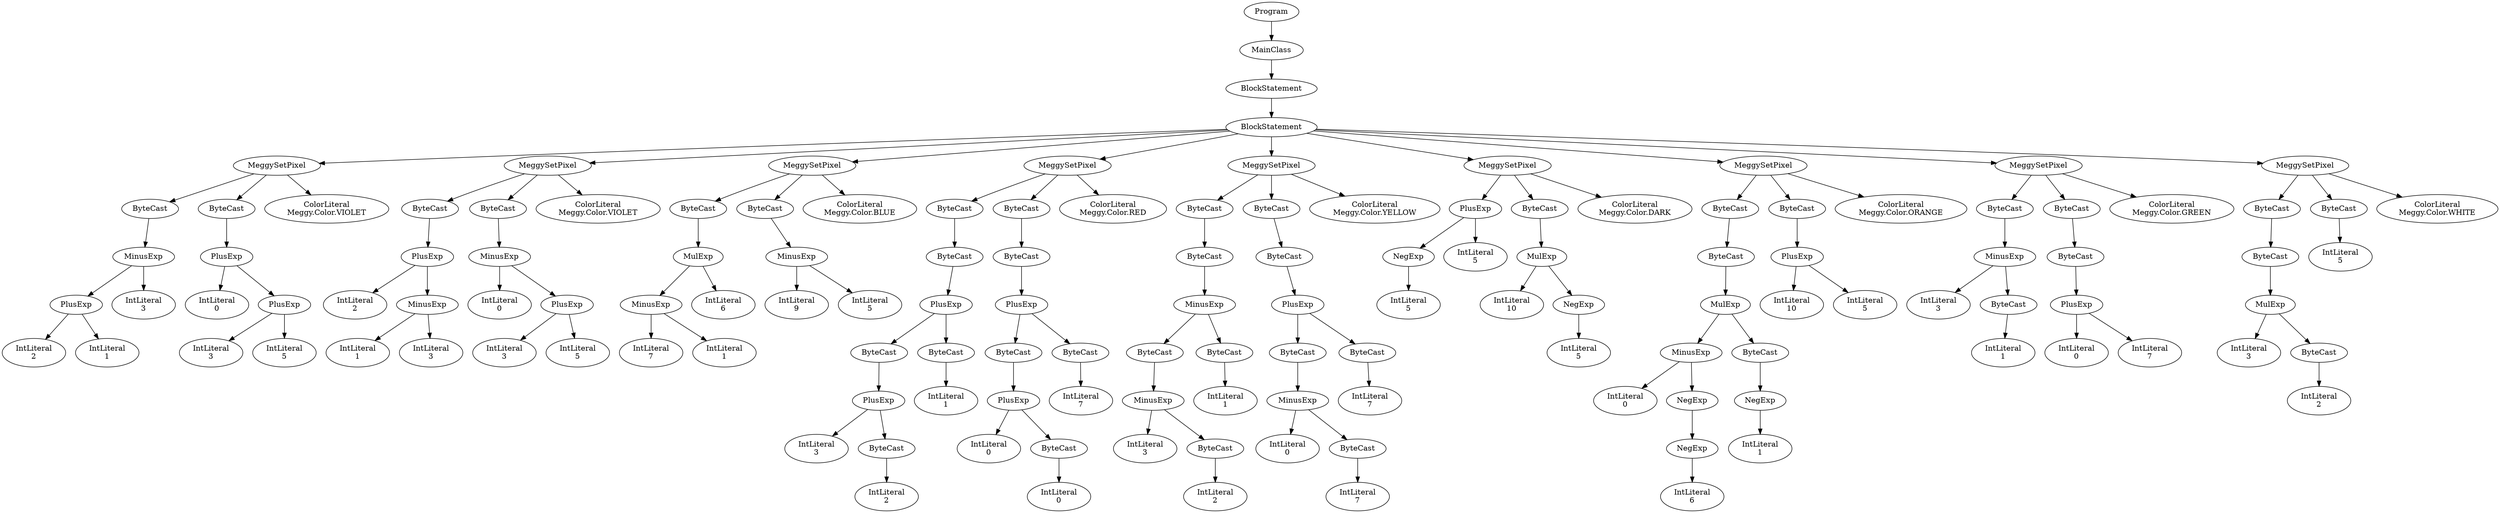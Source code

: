 digraph ASTGraph {
0 [ label="Program" ];
1 [ label="MainClass" ];
0 -> 1
2 [ label="BlockStatement" ];
1 -> 2
3 [ label="BlockStatement" ];
2 -> 3
4 [ label="MeggySetPixel" ];
3 -> 4
5 [ label="ByteCast" ];
4 -> 5
6 [ label="MinusExp" ];
5 -> 6
7 [ label="PlusExp" ];
6 -> 7
8 [ label="IntLiteral\n2" ];
7 -> 8
9 [ label="IntLiteral\n1" ];
7 -> 9
10 [ label="IntLiteral\n3" ];
6 -> 10
11 [ label="ByteCast" ];
4 -> 11
12 [ label="PlusExp" ];
11 -> 12
13 [ label="IntLiteral\n0" ];
12 -> 13
14 [ label="PlusExp" ];
12 -> 14
15 [ label="IntLiteral\n3" ];
14 -> 15
16 [ label="IntLiteral\n5" ];
14 -> 16
17 [ label="ColorLiteral\nMeggy.Color.VIOLET" ];
4 -> 17
18 [ label="MeggySetPixel" ];
3 -> 18
19 [ label="ByteCast" ];
18 -> 19
20 [ label="PlusExp" ];
19 -> 20
21 [ label="IntLiteral\n2" ];
20 -> 21
22 [ label="MinusExp" ];
20 -> 22
23 [ label="IntLiteral\n1" ];
22 -> 23
24 [ label="IntLiteral\n3" ];
22 -> 24
25 [ label="ByteCast" ];
18 -> 25
26 [ label="MinusExp" ];
25 -> 26
27 [ label="IntLiteral\n0" ];
26 -> 27
28 [ label="PlusExp" ];
26 -> 28
29 [ label="IntLiteral\n3" ];
28 -> 29
30 [ label="IntLiteral\n5" ];
28 -> 30
31 [ label="ColorLiteral\nMeggy.Color.VIOLET" ];
18 -> 31
32 [ label="MeggySetPixel" ];
3 -> 32
33 [ label="ByteCast" ];
32 -> 33
34 [ label="MulExp" ];
33 -> 34
35 [ label="MinusExp" ];
34 -> 35
36 [ label="IntLiteral\n7" ];
35 -> 36
37 [ label="IntLiteral\n1" ];
35 -> 37
38 [ label="IntLiteral\n6" ];
34 -> 38
39 [ label="ByteCast" ];
32 -> 39
40 [ label="MinusExp" ];
39 -> 40
41 [ label="IntLiteral\n9" ];
40 -> 41
42 [ label="IntLiteral\n5" ];
40 -> 42
43 [ label="ColorLiteral\nMeggy.Color.BLUE" ];
32 -> 43
44 [ label="MeggySetPixel" ];
3 -> 44
45 [ label="ByteCast" ];
44 -> 45
46 [ label="ByteCast" ];
45 -> 46
47 [ label="PlusExp" ];
46 -> 47
48 [ label="ByteCast" ];
47 -> 48
49 [ label="PlusExp" ];
48 -> 49
50 [ label="IntLiteral\n3" ];
49 -> 50
51 [ label="ByteCast" ];
49 -> 51
52 [ label="IntLiteral\n2" ];
51 -> 52
53 [ label="ByteCast" ];
47 -> 53
54 [ label="IntLiteral\n1" ];
53 -> 54
55 [ label="ByteCast" ];
44 -> 55
56 [ label="ByteCast" ];
55 -> 56
57 [ label="PlusExp" ];
56 -> 57
58 [ label="ByteCast" ];
57 -> 58
59 [ label="PlusExp" ];
58 -> 59
60 [ label="IntLiteral\n0" ];
59 -> 60
61 [ label="ByteCast" ];
59 -> 61
62 [ label="IntLiteral\n0" ];
61 -> 62
63 [ label="ByteCast" ];
57 -> 63
64 [ label="IntLiteral\n7" ];
63 -> 64
65 [ label="ColorLiteral\nMeggy.Color.RED" ];
44 -> 65
66 [ label="MeggySetPixel" ];
3 -> 66
67 [ label="ByteCast" ];
66 -> 67
68 [ label="ByteCast" ];
67 -> 68
69 [ label="MinusExp" ];
68 -> 69
70 [ label="ByteCast" ];
69 -> 70
71 [ label="MinusExp" ];
70 -> 71
72 [ label="IntLiteral\n3" ];
71 -> 72
73 [ label="ByteCast" ];
71 -> 73
74 [ label="IntLiteral\n2" ];
73 -> 74
75 [ label="ByteCast" ];
69 -> 75
76 [ label="IntLiteral\n1" ];
75 -> 76
77 [ label="ByteCast" ];
66 -> 77
78 [ label="ByteCast" ];
77 -> 78
79 [ label="PlusExp" ];
78 -> 79
80 [ label="ByteCast" ];
79 -> 80
81 [ label="MinusExp" ];
80 -> 81
82 [ label="IntLiteral\n0" ];
81 -> 82
83 [ label="ByteCast" ];
81 -> 83
84 [ label="IntLiteral\n7" ];
83 -> 84
85 [ label="ByteCast" ];
79 -> 85
86 [ label="IntLiteral\n7" ];
85 -> 86
87 [ label="ColorLiteral\nMeggy.Color.YELLOW" ];
66 -> 87
88 [ label="MeggySetPixel" ];
3 -> 88
89 [ label="PlusExp" ];
88 -> 89
90 [ label="NegExp" ];
89 -> 90
91 [ label="IntLiteral\n5" ];
90 -> 91
92 [ label="IntLiteral\n5" ];
89 -> 92
93 [ label="ByteCast" ];
88 -> 93
94 [ label="MulExp" ];
93 -> 94
95 [ label="IntLiteral\n10" ];
94 -> 95
96 [ label="NegExp" ];
94 -> 96
97 [ label="IntLiteral\n5" ];
96 -> 97
98 [ label="ColorLiteral\nMeggy.Color.DARK" ];
88 -> 98
99 [ label="MeggySetPixel" ];
3 -> 99
100 [ label="ByteCast" ];
99 -> 100
101 [ label="ByteCast" ];
100 -> 101
102 [ label="MulExp" ];
101 -> 102
103 [ label="MinusExp" ];
102 -> 103
104 [ label="IntLiteral\n0" ];
103 -> 104
105 [ label="NegExp" ];
103 -> 105
106 [ label="NegExp" ];
105 -> 106
107 [ label="IntLiteral\n6" ];
106 -> 107
108 [ label="ByteCast" ];
102 -> 108
109 [ label="NegExp" ];
108 -> 109
110 [ label="IntLiteral\n1" ];
109 -> 110
111 [ label="ByteCast" ];
99 -> 111
112 [ label="PlusExp" ];
111 -> 112
113 [ label="IntLiteral\n10" ];
112 -> 113
114 [ label="IntLiteral\n5" ];
112 -> 114
115 [ label="ColorLiteral\nMeggy.Color.ORANGE" ];
99 -> 115
116 [ label="MeggySetPixel" ];
3 -> 116
117 [ label="ByteCast" ];
116 -> 117
118 [ label="MinusExp" ];
117 -> 118
119 [ label="IntLiteral\n3" ];
118 -> 119
120 [ label="ByteCast" ];
118 -> 120
121 [ label="IntLiteral\n1" ];
120 -> 121
122 [ label="ByteCast" ];
116 -> 122
123 [ label="ByteCast" ];
122 -> 123
124 [ label="PlusExp" ];
123 -> 124
125 [ label="IntLiteral\n0" ];
124 -> 125
126 [ label="IntLiteral\n7" ];
124 -> 126
127 [ label="ColorLiteral\nMeggy.Color.GREEN" ];
116 -> 127
128 [ label="MeggySetPixel" ];
3 -> 128
129 [ label="ByteCast" ];
128 -> 129
130 [ label="ByteCast" ];
129 -> 130
131 [ label="MulExp" ];
130 -> 131
132 [ label="IntLiteral\n3" ];
131 -> 132
133 [ label="ByteCast" ];
131 -> 133
134 [ label="IntLiteral\n2" ];
133 -> 134
135 [ label="ByteCast" ];
128 -> 135
136 [ label="IntLiteral\n5" ];
135 -> 136
137 [ label="ColorLiteral\nMeggy.Color.WHITE" ];
128 -> 137
}
